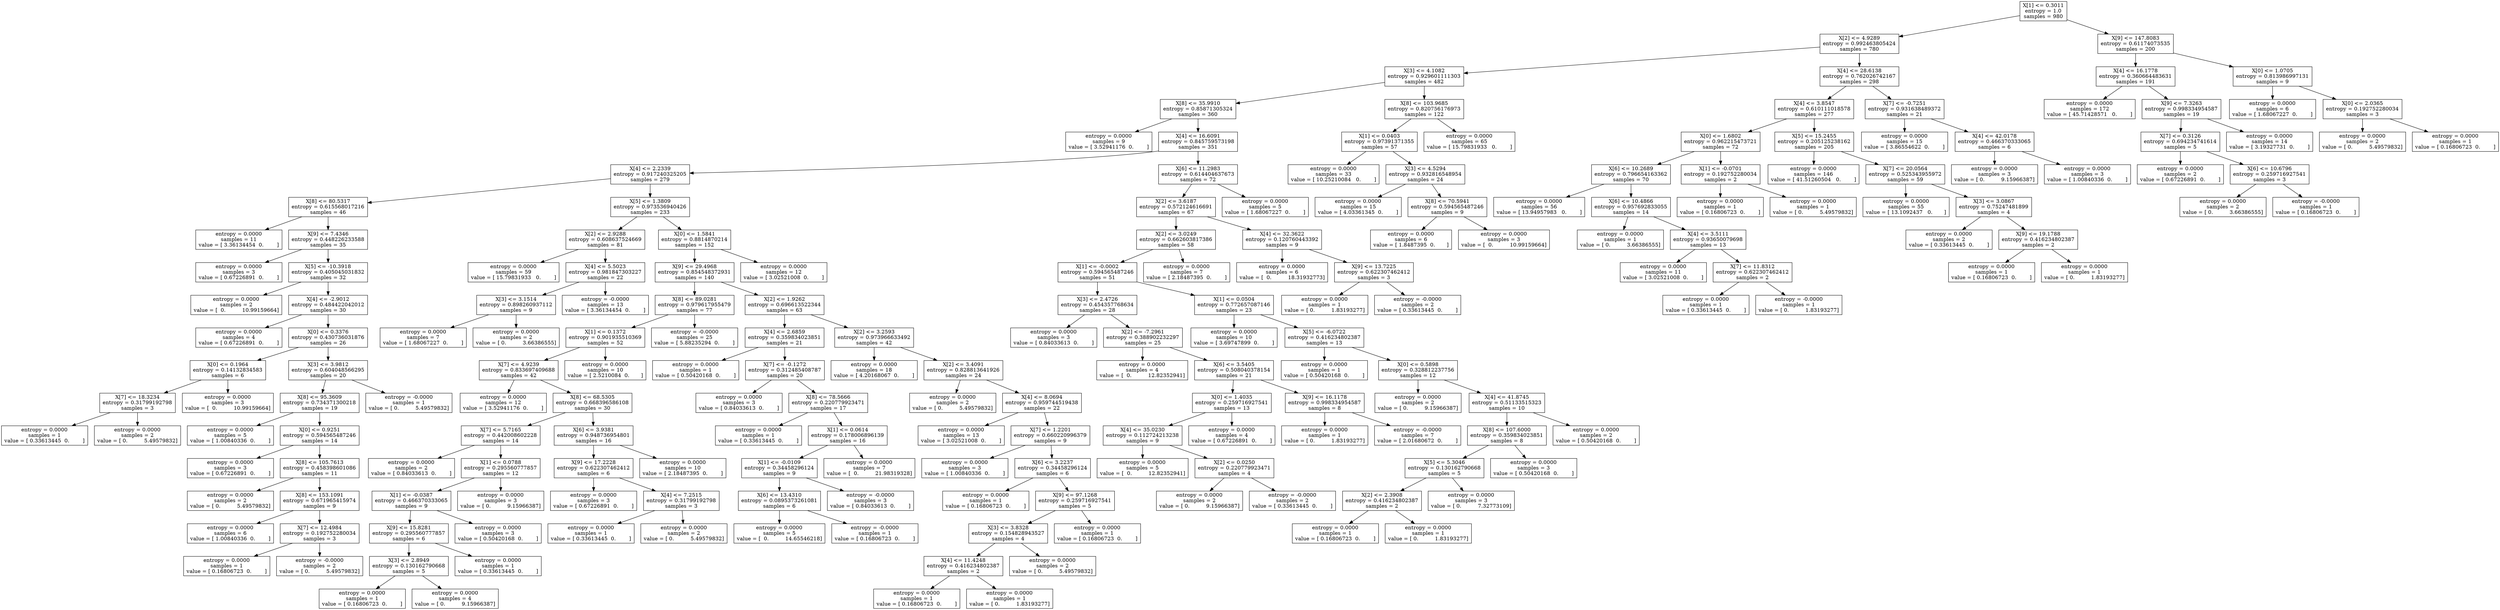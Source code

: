 digraph Tree {
0 [label="X[1] <= 0.3011\nentropy = 1.0\nsamples = 980", shape="box"] ;
1 [label="X[2] <= 4.9289\nentropy = 0.992463805424\nsamples = 780", shape="box"] ;
0 -> 1 ;
2 [label="X[3] <= 4.1082\nentropy = 0.929601111303\nsamples = 482", shape="box"] ;
1 -> 2 ;
3 [label="X[8] <= 35.9910\nentropy = 0.85871305324\nsamples = 360", shape="box"] ;
2 -> 3 ;
4 [label="entropy = 0.0000\nsamples = 9\nvalue = [ 3.52941176  0.        ]", shape="box"] ;
3 -> 4 ;
5 [label="X[4] <= 16.6091\nentropy = 0.845759573198\nsamples = 351", shape="box"] ;
3 -> 5 ;
6 [label="X[4] <= 2.2339\nentropy = 0.917240325205\nsamples = 279", shape="box"] ;
5 -> 6 ;
7 [label="X[8] <= 80.5317\nentropy = 0.615568017216\nsamples = 46", shape="box"] ;
6 -> 7 ;
8 [label="entropy = 0.0000\nsamples = 11\nvalue = [ 3.36134454  0.        ]", shape="box"] ;
7 -> 8 ;
9 [label="X[9] <= 7.4346\nentropy = 0.448226233588\nsamples = 35", shape="box"] ;
7 -> 9 ;
10 [label="entropy = 0.0000\nsamples = 3\nvalue = [ 0.67226891  0.        ]", shape="box"] ;
9 -> 10 ;
11 [label="X[5] <= -10.3918\nentropy = 0.405045031832\nsamples = 32", shape="box"] ;
9 -> 11 ;
12 [label="entropy = 0.0000\nsamples = 2\nvalue = [  0.          10.99159664]", shape="box"] ;
11 -> 12 ;
13 [label="X[4] <= -2.9012\nentropy = 0.484422042012\nsamples = 30", shape="box"] ;
11 -> 13 ;
14 [label="entropy = 0.0000\nsamples = 4\nvalue = [ 0.67226891  0.        ]", shape="box"] ;
13 -> 14 ;
15 [label="X[0] <= 0.3376\nentropy = 0.430736031876\nsamples = 26", shape="box"] ;
13 -> 15 ;
16 [label="X[0] <= 0.1964\nentropy = 0.14132834583\nsamples = 6", shape="box"] ;
15 -> 16 ;
17 [label="X[7] <= 18.3234\nentropy = 0.31799192798\nsamples = 3", shape="box"] ;
16 -> 17 ;
18 [label="entropy = 0.0000\nsamples = 1\nvalue = [ 0.33613445  0.        ]", shape="box"] ;
17 -> 18 ;
19 [label="entropy = 0.0000\nsamples = 2\nvalue = [ 0.          5.49579832]", shape="box"] ;
17 -> 19 ;
20 [label="entropy = 0.0000\nsamples = 3\nvalue = [  0.          10.99159664]", shape="box"] ;
16 -> 20 ;
21 [label="X[3] <= 3.9812\nentropy = 0.604048566295\nsamples = 20", shape="box"] ;
15 -> 21 ;
22 [label="X[8] <= 95.3609\nentropy = 0.734371300218\nsamples = 19", shape="box"] ;
21 -> 22 ;
23 [label="entropy = 0.0000\nsamples = 5\nvalue = [ 1.00840336  0.        ]", shape="box"] ;
22 -> 23 ;
24 [label="X[0] <= 0.9251\nentropy = 0.594565487246\nsamples = 14", shape="box"] ;
22 -> 24 ;
25 [label="entropy = 0.0000\nsamples = 3\nvalue = [ 0.67226891  0.        ]", shape="box"] ;
24 -> 25 ;
26 [label="X[8] <= 105.7613\nentropy = 0.458398601086\nsamples = 11", shape="box"] ;
24 -> 26 ;
27 [label="entropy = 0.0000\nsamples = 2\nvalue = [ 0.          5.49579832]", shape="box"] ;
26 -> 27 ;
28 [label="X[8] <= 153.1091\nentropy = 0.671965415974\nsamples = 9", shape="box"] ;
26 -> 28 ;
29 [label="entropy = 0.0000\nsamples = 6\nvalue = [ 1.00840336  0.        ]", shape="box"] ;
28 -> 29 ;
30 [label="X[7] <= 12.4984\nentropy = 0.192752280034\nsamples = 3", shape="box"] ;
28 -> 30 ;
31 [label="entropy = 0.0000\nsamples = 1\nvalue = [ 0.16806723  0.        ]", shape="box"] ;
30 -> 31 ;
32 [label="entropy = -0.0000\nsamples = 2\nvalue = [ 0.          5.49579832]", shape="box"] ;
30 -> 32 ;
33 [label="entropy = -0.0000\nsamples = 1\nvalue = [ 0.          5.49579832]", shape="box"] ;
21 -> 33 ;
34 [label="X[5] <= 1.3809\nentropy = 0.973536940426\nsamples = 233", shape="box"] ;
6 -> 34 ;
35 [label="X[2] <= 2.9288\nentropy = 0.608637524669\nsamples = 81", shape="box"] ;
34 -> 35 ;
36 [label="entropy = 0.0000\nsamples = 59\nvalue = [ 15.79831933   0.        ]", shape="box"] ;
35 -> 36 ;
37 [label="X[4] <= 5.5023\nentropy = 0.981847303227\nsamples = 22", shape="box"] ;
35 -> 37 ;
38 [label="X[3] <= 3.1514\nentropy = 0.898260937112\nsamples = 9", shape="box"] ;
37 -> 38 ;
39 [label="entropy = 0.0000\nsamples = 7\nvalue = [ 1.68067227  0.        ]", shape="box"] ;
38 -> 39 ;
40 [label="entropy = 0.0000\nsamples = 2\nvalue = [ 0.          3.66386555]", shape="box"] ;
38 -> 40 ;
41 [label="entropy = -0.0000\nsamples = 13\nvalue = [ 3.36134454  0.        ]", shape="box"] ;
37 -> 41 ;
42 [label="X[0] <= 1.5841\nentropy = 0.8814870214\nsamples = 152", shape="box"] ;
34 -> 42 ;
43 [label="X[9] <= 29.4968\nentropy = 0.854548372931\nsamples = 140", shape="box"] ;
42 -> 43 ;
44 [label="X[8] <= 89.0281\nentropy = 0.979617955479\nsamples = 77", shape="box"] ;
43 -> 44 ;
45 [label="X[1] <= 0.1372\nentropy = 0.901935510369\nsamples = 52", shape="box"] ;
44 -> 45 ;
46 [label="X[7] <= 4.9239\nentropy = 0.833697409688\nsamples = 42", shape="box"] ;
45 -> 46 ;
47 [label="entropy = 0.0000\nsamples = 12\nvalue = [ 3.52941176  0.        ]", shape="box"] ;
46 -> 47 ;
48 [label="X[8] <= 68.5305\nentropy = 0.668396586108\nsamples = 30", shape="box"] ;
46 -> 48 ;
49 [label="X[7] <= 5.7165\nentropy = 0.442008602228\nsamples = 14", shape="box"] ;
48 -> 49 ;
50 [label="entropy = 0.0000\nsamples = 2\nvalue = [ 0.84033613  0.        ]", shape="box"] ;
49 -> 50 ;
51 [label="X[1] <= 0.0788\nentropy = 0.295560777857\nsamples = 12", shape="box"] ;
49 -> 51 ;
52 [label="X[1] <= -0.0387\nentropy = 0.466370333065\nsamples = 9", shape="box"] ;
51 -> 52 ;
53 [label="X[9] <= 15.8281\nentropy = 0.295560777857\nsamples = 6", shape="box"] ;
52 -> 53 ;
54 [label="X[3] <= 2.8949\nentropy = 0.130162790668\nsamples = 5", shape="box"] ;
53 -> 54 ;
55 [label="entropy = 0.0000\nsamples = 1\nvalue = [ 0.16806723  0.        ]", shape="box"] ;
54 -> 55 ;
56 [label="entropy = 0.0000\nsamples = 4\nvalue = [ 0.          9.15966387]", shape="box"] ;
54 -> 56 ;
57 [label="entropy = 0.0000\nsamples = 1\nvalue = [ 0.33613445  0.        ]", shape="box"] ;
53 -> 57 ;
58 [label="entropy = 0.0000\nsamples = 3\nvalue = [ 0.50420168  0.        ]", shape="box"] ;
52 -> 58 ;
59 [label="entropy = 0.0000\nsamples = 3\nvalue = [ 0.          9.15966387]", shape="box"] ;
51 -> 59 ;
60 [label="X[6] <= 3.9381\nentropy = 0.948736954801\nsamples = 16", shape="box"] ;
48 -> 60 ;
61 [label="X[9] <= 17.2228\nentropy = 0.622307462412\nsamples = 6", shape="box"] ;
60 -> 61 ;
62 [label="entropy = 0.0000\nsamples = 3\nvalue = [ 0.67226891  0.        ]", shape="box"] ;
61 -> 62 ;
63 [label="X[4] <= 7.2515\nentropy = 0.31799192798\nsamples = 3", shape="box"] ;
61 -> 63 ;
64 [label="entropy = 0.0000\nsamples = 1\nvalue = [ 0.33613445  0.        ]", shape="box"] ;
63 -> 64 ;
65 [label="entropy = 0.0000\nsamples = 2\nvalue = [ 0.          5.49579832]", shape="box"] ;
63 -> 65 ;
66 [label="entropy = 0.0000\nsamples = 10\nvalue = [ 2.18487395  0.        ]", shape="box"] ;
60 -> 66 ;
67 [label="entropy = 0.0000\nsamples = 10\nvalue = [ 2.5210084  0.       ]", shape="box"] ;
45 -> 67 ;
68 [label="entropy = -0.0000\nsamples = 25\nvalue = [ 5.88235294  0.        ]", shape="box"] ;
44 -> 68 ;
69 [label="X[2] <= 1.9262\nentropy = 0.696613522344\nsamples = 63", shape="box"] ;
43 -> 69 ;
70 [label="X[4] <= 2.6859\nentropy = 0.359834023851\nsamples = 21", shape="box"] ;
69 -> 70 ;
71 [label="entropy = 0.0000\nsamples = 1\nvalue = [ 0.50420168  0.        ]", shape="box"] ;
70 -> 71 ;
72 [label="X[7] <= -0.1272\nentropy = 0.312485408787\nsamples = 20", shape="box"] ;
70 -> 72 ;
73 [label="entropy = 0.0000\nsamples = 3\nvalue = [ 0.84033613  0.        ]", shape="box"] ;
72 -> 73 ;
74 [label="X[8] <= 78.5666\nentropy = 0.220779923471\nsamples = 17", shape="box"] ;
72 -> 74 ;
75 [label="entropy = 0.0000\nsamples = 1\nvalue = [ 0.33613445  0.        ]", shape="box"] ;
74 -> 75 ;
76 [label="X[1] <= 0.0614\nentropy = 0.178006896139\nsamples = 16", shape="box"] ;
74 -> 76 ;
77 [label="X[1] <= -0.0109\nentropy = 0.34458296124\nsamples = 9", shape="box"] ;
76 -> 77 ;
78 [label="X[6] <= 13.4310\nentropy = 0.0895373261081\nsamples = 6", shape="box"] ;
77 -> 78 ;
79 [label="entropy = 0.0000\nsamples = 5\nvalue = [  0.          14.65546218]", shape="box"] ;
78 -> 79 ;
80 [label="entropy = -0.0000\nsamples = 1\nvalue = [ 0.16806723  0.        ]", shape="box"] ;
78 -> 80 ;
81 [label="entropy = -0.0000\nsamples = 3\nvalue = [ 0.84033613  0.        ]", shape="box"] ;
77 -> 81 ;
82 [label="entropy = 0.0000\nsamples = 7\nvalue = [  0.          21.98319328]", shape="box"] ;
76 -> 82 ;
83 [label="X[2] <= 3.2593\nentropy = 0.973966633492\nsamples = 42", shape="box"] ;
69 -> 83 ;
84 [label="entropy = 0.0000\nsamples = 18\nvalue = [ 4.20168067  0.        ]", shape="box"] ;
83 -> 84 ;
85 [label="X[2] <= 3.4091\nentropy = 0.828813641926\nsamples = 24", shape="box"] ;
83 -> 85 ;
86 [label="entropy = 0.0000\nsamples = 2\nvalue = [ 0.          5.49579832]", shape="box"] ;
85 -> 86 ;
87 [label="X[4] <= 8.0694\nentropy = 0.959744519438\nsamples = 22", shape="box"] ;
85 -> 87 ;
88 [label="entropy = 0.0000\nsamples = 13\nvalue = [ 3.02521008  0.        ]", shape="box"] ;
87 -> 88 ;
89 [label="X[7] <= 1.2201\nentropy = 0.660220996379\nsamples = 9", shape="box"] ;
87 -> 89 ;
90 [label="entropy = 0.0000\nsamples = 3\nvalue = [ 1.00840336  0.        ]", shape="box"] ;
89 -> 90 ;
91 [label="X[6] <= 3.2237\nentropy = 0.34458296124\nsamples = 6", shape="box"] ;
89 -> 91 ;
92 [label="entropy = 0.0000\nsamples = 1\nvalue = [ 0.16806723  0.        ]", shape="box"] ;
91 -> 92 ;
93 [label="X[9] <= 97.1268\nentropy = 0.259716927541\nsamples = 5", shape="box"] ;
91 -> 93 ;
94 [label="X[3] <= 3.8328\nentropy = 0.154828943527\nsamples = 4", shape="box"] ;
93 -> 94 ;
95 [label="X[4] <= 11.4248\nentropy = 0.416234802387\nsamples = 2", shape="box"] ;
94 -> 95 ;
96 [label="entropy = 0.0000\nsamples = 1\nvalue = [ 0.16806723  0.        ]", shape="box"] ;
95 -> 96 ;
97 [label="entropy = 0.0000\nsamples = 1\nvalue = [ 0.          1.83193277]", shape="box"] ;
95 -> 97 ;
98 [label="entropy = 0.0000\nsamples = 2\nvalue = [ 0.          5.49579832]", shape="box"] ;
94 -> 98 ;
99 [label="entropy = 0.0000\nsamples = 1\nvalue = [ 0.16806723  0.        ]", shape="box"] ;
93 -> 99 ;
100 [label="entropy = 0.0000\nsamples = 12\nvalue = [ 3.02521008  0.        ]", shape="box"] ;
42 -> 100 ;
101 [label="X[6] <= 11.2983\nentropy = 0.614404637673\nsamples = 72", shape="box"] ;
5 -> 101 ;
102 [label="X[2] <= 3.6187\nentropy = 0.572124616691\nsamples = 67", shape="box"] ;
101 -> 102 ;
103 [label="X[2] <= 3.0249\nentropy = 0.662603817386\nsamples = 58", shape="box"] ;
102 -> 103 ;
104 [label="X[1] <= -0.0002\nentropy = 0.594565487246\nsamples = 51", shape="box"] ;
103 -> 104 ;
105 [label="X[3] <= 2.4726\nentropy = 0.454357768634\nsamples = 28", shape="box"] ;
104 -> 105 ;
106 [label="entropy = 0.0000\nsamples = 3\nvalue = [ 0.84033613  0.        ]", shape="box"] ;
105 -> 106 ;
107 [label="X[2] <= -7.2961\nentropy = 0.388902232297\nsamples = 25", shape="box"] ;
105 -> 107 ;
108 [label="entropy = 0.0000\nsamples = 4\nvalue = [  0.          12.82352941]", shape="box"] ;
107 -> 108 ;
109 [label="X[6] <= 3.5405\nentropy = 0.508040378154\nsamples = 21", shape="box"] ;
107 -> 109 ;
110 [label="X[0] <= 1.4035\nentropy = 0.259716927541\nsamples = 13", shape="box"] ;
109 -> 110 ;
111 [label="X[4] <= 35.0230\nentropy = 0.112724213238\nsamples = 9", shape="box"] ;
110 -> 111 ;
112 [label="entropy = 0.0000\nsamples = 5\nvalue = [  0.          12.82352941]", shape="box"] ;
111 -> 112 ;
113 [label="X[2] <= 0.0250\nentropy = 0.220779923471\nsamples = 4", shape="box"] ;
111 -> 113 ;
114 [label="entropy = 0.0000\nsamples = 2\nvalue = [ 0.          9.15966387]", shape="box"] ;
113 -> 114 ;
115 [label="entropy = -0.0000\nsamples = 2\nvalue = [ 0.33613445  0.        ]", shape="box"] ;
113 -> 115 ;
116 [label="entropy = 0.0000\nsamples = 4\nvalue = [ 0.67226891  0.        ]", shape="box"] ;
110 -> 116 ;
117 [label="X[9] <= 16.1178\nentropy = 0.998334954587\nsamples = 8", shape="box"] ;
109 -> 117 ;
118 [label="entropy = 0.0000\nsamples = 1\nvalue = [ 0.          1.83193277]", shape="box"] ;
117 -> 118 ;
119 [label="entropy = -0.0000\nsamples = 7\nvalue = [ 2.01680672  0.        ]", shape="box"] ;
117 -> 119 ;
120 [label="X[1] <= 0.0504\nentropy = 0.772657087146\nsamples = 23", shape="box"] ;
104 -> 120 ;
121 [label="entropy = 0.0000\nsamples = 10\nvalue = [ 3.69747899  0.        ]", shape="box"] ;
120 -> 121 ;
122 [label="X[5] <= -6.0722\nentropy = 0.416234802387\nsamples = 13", shape="box"] ;
120 -> 122 ;
123 [label="entropy = 0.0000\nsamples = 1\nvalue = [ 0.50420168  0.        ]", shape="box"] ;
122 -> 123 ;
124 [label="X[0] <= 0.5898\nentropy = 0.328812237756\nsamples = 12", shape="box"] ;
122 -> 124 ;
125 [label="entropy = 0.0000\nsamples = 2\nvalue = [ 0.          9.15966387]", shape="box"] ;
124 -> 125 ;
126 [label="X[4] <= 41.8745\nentropy = 0.51133515323\nsamples = 10", shape="box"] ;
124 -> 126 ;
127 [label="X[8] <= 107.6000\nentropy = 0.359834023851\nsamples = 8", shape="box"] ;
126 -> 127 ;
128 [label="X[5] <= 5.3046\nentropy = 0.130162790668\nsamples = 5", shape="box"] ;
127 -> 128 ;
129 [label="X[2] <= 2.3908\nentropy = 0.416234802387\nsamples = 2", shape="box"] ;
128 -> 129 ;
130 [label="entropy = 0.0000\nsamples = 1\nvalue = [ 0.16806723  0.        ]", shape="box"] ;
129 -> 130 ;
131 [label="entropy = 0.0000\nsamples = 1\nvalue = [ 0.          1.83193277]", shape="box"] ;
129 -> 131 ;
132 [label="entropy = 0.0000\nsamples = 3\nvalue = [ 0.          7.32773109]", shape="box"] ;
128 -> 132 ;
133 [label="entropy = 0.0000\nsamples = 3\nvalue = [ 0.50420168  0.        ]", shape="box"] ;
127 -> 133 ;
134 [label="entropy = 0.0000\nsamples = 2\nvalue = [ 0.50420168  0.        ]", shape="box"] ;
126 -> 134 ;
135 [label="entropy = 0.0000\nsamples = 7\nvalue = [ 2.18487395  0.        ]", shape="box"] ;
103 -> 135 ;
136 [label="X[4] <= 32.3622\nentropy = 0.120760443392\nsamples = 9", shape="box"] ;
102 -> 136 ;
137 [label="entropy = 0.0000\nsamples = 6\nvalue = [  0.          18.31932773]", shape="box"] ;
136 -> 137 ;
138 [label="X[9] <= 13.7225\nentropy = 0.622307462412\nsamples = 3", shape="box"] ;
136 -> 138 ;
139 [label="entropy = 0.0000\nsamples = 1\nvalue = [ 0.          1.83193277]", shape="box"] ;
138 -> 139 ;
140 [label="entropy = -0.0000\nsamples = 2\nvalue = [ 0.33613445  0.        ]", shape="box"] ;
138 -> 140 ;
141 [label="entropy = 0.0000\nsamples = 5\nvalue = [ 1.68067227  0.        ]", shape="box"] ;
101 -> 141 ;
142 [label="X[8] <= 103.9685\nentropy = 0.820756176973\nsamples = 122", shape="box"] ;
2 -> 142 ;
143 [label="X[1] <= 0.0403\nentropy = 0.97391371355\nsamples = 57", shape="box"] ;
142 -> 143 ;
144 [label="entropy = 0.0000\nsamples = 33\nvalue = [ 10.25210084   0.        ]", shape="box"] ;
143 -> 144 ;
145 [label="X[3] <= 4.5294\nentropy = 0.932816548954\nsamples = 24", shape="box"] ;
143 -> 145 ;
146 [label="entropy = 0.0000\nsamples = 15\nvalue = [ 4.03361345  0.        ]", shape="box"] ;
145 -> 146 ;
147 [label="X[8] <= 70.5941\nentropy = 0.594565487246\nsamples = 9", shape="box"] ;
145 -> 147 ;
148 [label="entropy = 0.0000\nsamples = 6\nvalue = [ 1.8487395  0.       ]", shape="box"] ;
147 -> 148 ;
149 [label="entropy = 0.0000\nsamples = 3\nvalue = [  0.          10.99159664]", shape="box"] ;
147 -> 149 ;
150 [label="entropy = 0.0000\nsamples = 65\nvalue = [ 15.79831933   0.        ]", shape="box"] ;
142 -> 150 ;
151 [label="X[4] <= 28.6138\nentropy = 0.762026742167\nsamples = 298", shape="box"] ;
1 -> 151 ;
152 [label="X[4] <= 3.8547\nentropy = 0.610111018578\nsamples = 277", shape="box"] ;
151 -> 152 ;
153 [label="X[0] <= 1.6802\nentropy = 0.962215473721\nsamples = 72", shape="box"] ;
152 -> 153 ;
154 [label="X[6] <= 10.2689\nentropy = 0.796654163362\nsamples = 70", shape="box"] ;
153 -> 154 ;
155 [label="entropy = 0.0000\nsamples = 56\nvalue = [ 13.94957983   0.        ]", shape="box"] ;
154 -> 155 ;
156 [label="X[6] <= 10.4866\nentropy = 0.957692833055\nsamples = 14", shape="box"] ;
154 -> 156 ;
157 [label="entropy = 0.0000\nsamples = 1\nvalue = [ 0.          3.66386555]", shape="box"] ;
156 -> 157 ;
158 [label="X[4] <= 3.5111\nentropy = 0.93650079698\nsamples = 13", shape="box"] ;
156 -> 158 ;
159 [label="entropy = 0.0000\nsamples = 11\nvalue = [ 3.02521008  0.        ]", shape="box"] ;
158 -> 159 ;
160 [label="X[7] <= 11.8312\nentropy = 0.622307462412\nsamples = 2", shape="box"] ;
158 -> 160 ;
161 [label="entropy = 0.0000\nsamples = 1\nvalue = [ 0.33613445  0.        ]", shape="box"] ;
160 -> 161 ;
162 [label="entropy = -0.0000\nsamples = 1\nvalue = [ 0.          1.83193277]", shape="box"] ;
160 -> 162 ;
163 [label="X[1] <= -0.0701\nentropy = 0.192752280034\nsamples = 2", shape="box"] ;
153 -> 163 ;
164 [label="entropy = 0.0000\nsamples = 1\nvalue = [ 0.16806723  0.        ]", shape="box"] ;
163 -> 164 ;
165 [label="entropy = 0.0000\nsamples = 1\nvalue = [ 0.          5.49579832]", shape="box"] ;
163 -> 165 ;
166 [label="X[5] <= 15.2455\nentropy = 0.205125238162\nsamples = 205", shape="box"] ;
152 -> 166 ;
167 [label="entropy = 0.0000\nsamples = 146\nvalue = [ 41.51260504   0.        ]", shape="box"] ;
166 -> 167 ;
168 [label="X[7] <= 20.0564\nentropy = 0.525343955972\nsamples = 59", shape="box"] ;
166 -> 168 ;
169 [label="entropy = 0.0000\nsamples = 55\nvalue = [ 13.1092437   0.       ]", shape="box"] ;
168 -> 169 ;
170 [label="X[3] <= 3.0867\nentropy = 0.75247481899\nsamples = 4", shape="box"] ;
168 -> 170 ;
171 [label="entropy = 0.0000\nsamples = 2\nvalue = [ 0.33613445  0.        ]", shape="box"] ;
170 -> 171 ;
172 [label="X[9] <= 19.1788\nentropy = 0.416234802387\nsamples = 2", shape="box"] ;
170 -> 172 ;
173 [label="entropy = 0.0000\nsamples = 1\nvalue = [ 0.16806723  0.        ]", shape="box"] ;
172 -> 173 ;
174 [label="entropy = 0.0000\nsamples = 1\nvalue = [ 0.          1.83193277]", shape="box"] ;
172 -> 174 ;
175 [label="X[7] <= -0.7251\nentropy = 0.931638489372\nsamples = 21", shape="box"] ;
151 -> 175 ;
176 [label="entropy = 0.0000\nsamples = 15\nvalue = [ 3.86554622  0.        ]", shape="box"] ;
175 -> 176 ;
177 [label="X[4] <= 42.0178\nentropy = 0.466370333065\nsamples = 6", shape="box"] ;
175 -> 177 ;
178 [label="entropy = 0.0000\nsamples = 3\nvalue = [ 0.          9.15966387]", shape="box"] ;
177 -> 178 ;
179 [label="entropy = 0.0000\nsamples = 3\nvalue = [ 1.00840336  0.        ]", shape="box"] ;
177 -> 179 ;
180 [label="X[9] <= 147.8083\nentropy = 0.61174073535\nsamples = 200", shape="box"] ;
0 -> 180 ;
181 [label="X[4] <= 16.1778\nentropy = 0.360664483631\nsamples = 191", shape="box"] ;
180 -> 181 ;
182 [label="entropy = 0.0000\nsamples = 172\nvalue = [ 45.71428571   0.        ]", shape="box"] ;
181 -> 182 ;
183 [label="X[9] <= 7.3263\nentropy = 0.998334954587\nsamples = 19", shape="box"] ;
181 -> 183 ;
184 [label="X[7] <= 0.3126\nentropy = 0.694234741614\nsamples = 5", shape="box"] ;
183 -> 184 ;
185 [label="entropy = 0.0000\nsamples = 2\nvalue = [ 0.67226891  0.        ]", shape="box"] ;
184 -> 185 ;
186 [label="X[6] <= 10.6796\nentropy = 0.259716927541\nsamples = 3", shape="box"] ;
184 -> 186 ;
187 [label="entropy = 0.0000\nsamples = 2\nvalue = [ 0.          3.66386555]", shape="box"] ;
186 -> 187 ;
188 [label="entropy = -0.0000\nsamples = 1\nvalue = [ 0.16806723  0.        ]", shape="box"] ;
186 -> 188 ;
189 [label="entropy = 0.0000\nsamples = 14\nvalue = [ 3.19327731  0.        ]", shape="box"] ;
183 -> 189 ;
190 [label="X[0] <= 1.0705\nentropy = 0.813986997131\nsamples = 9", shape="box"] ;
180 -> 190 ;
191 [label="entropy = 0.0000\nsamples = 6\nvalue = [ 1.68067227  0.        ]", shape="box"] ;
190 -> 191 ;
192 [label="X[0] <= 2.0365\nentropy = 0.192752280034\nsamples = 3", shape="box"] ;
190 -> 192 ;
193 [label="entropy = 0.0000\nsamples = 2\nvalue = [ 0.          5.49579832]", shape="box"] ;
192 -> 193 ;
194 [label="entropy = 0.0000\nsamples = 1\nvalue = [ 0.16806723  0.        ]", shape="box"] ;
192 -> 194 ;
}